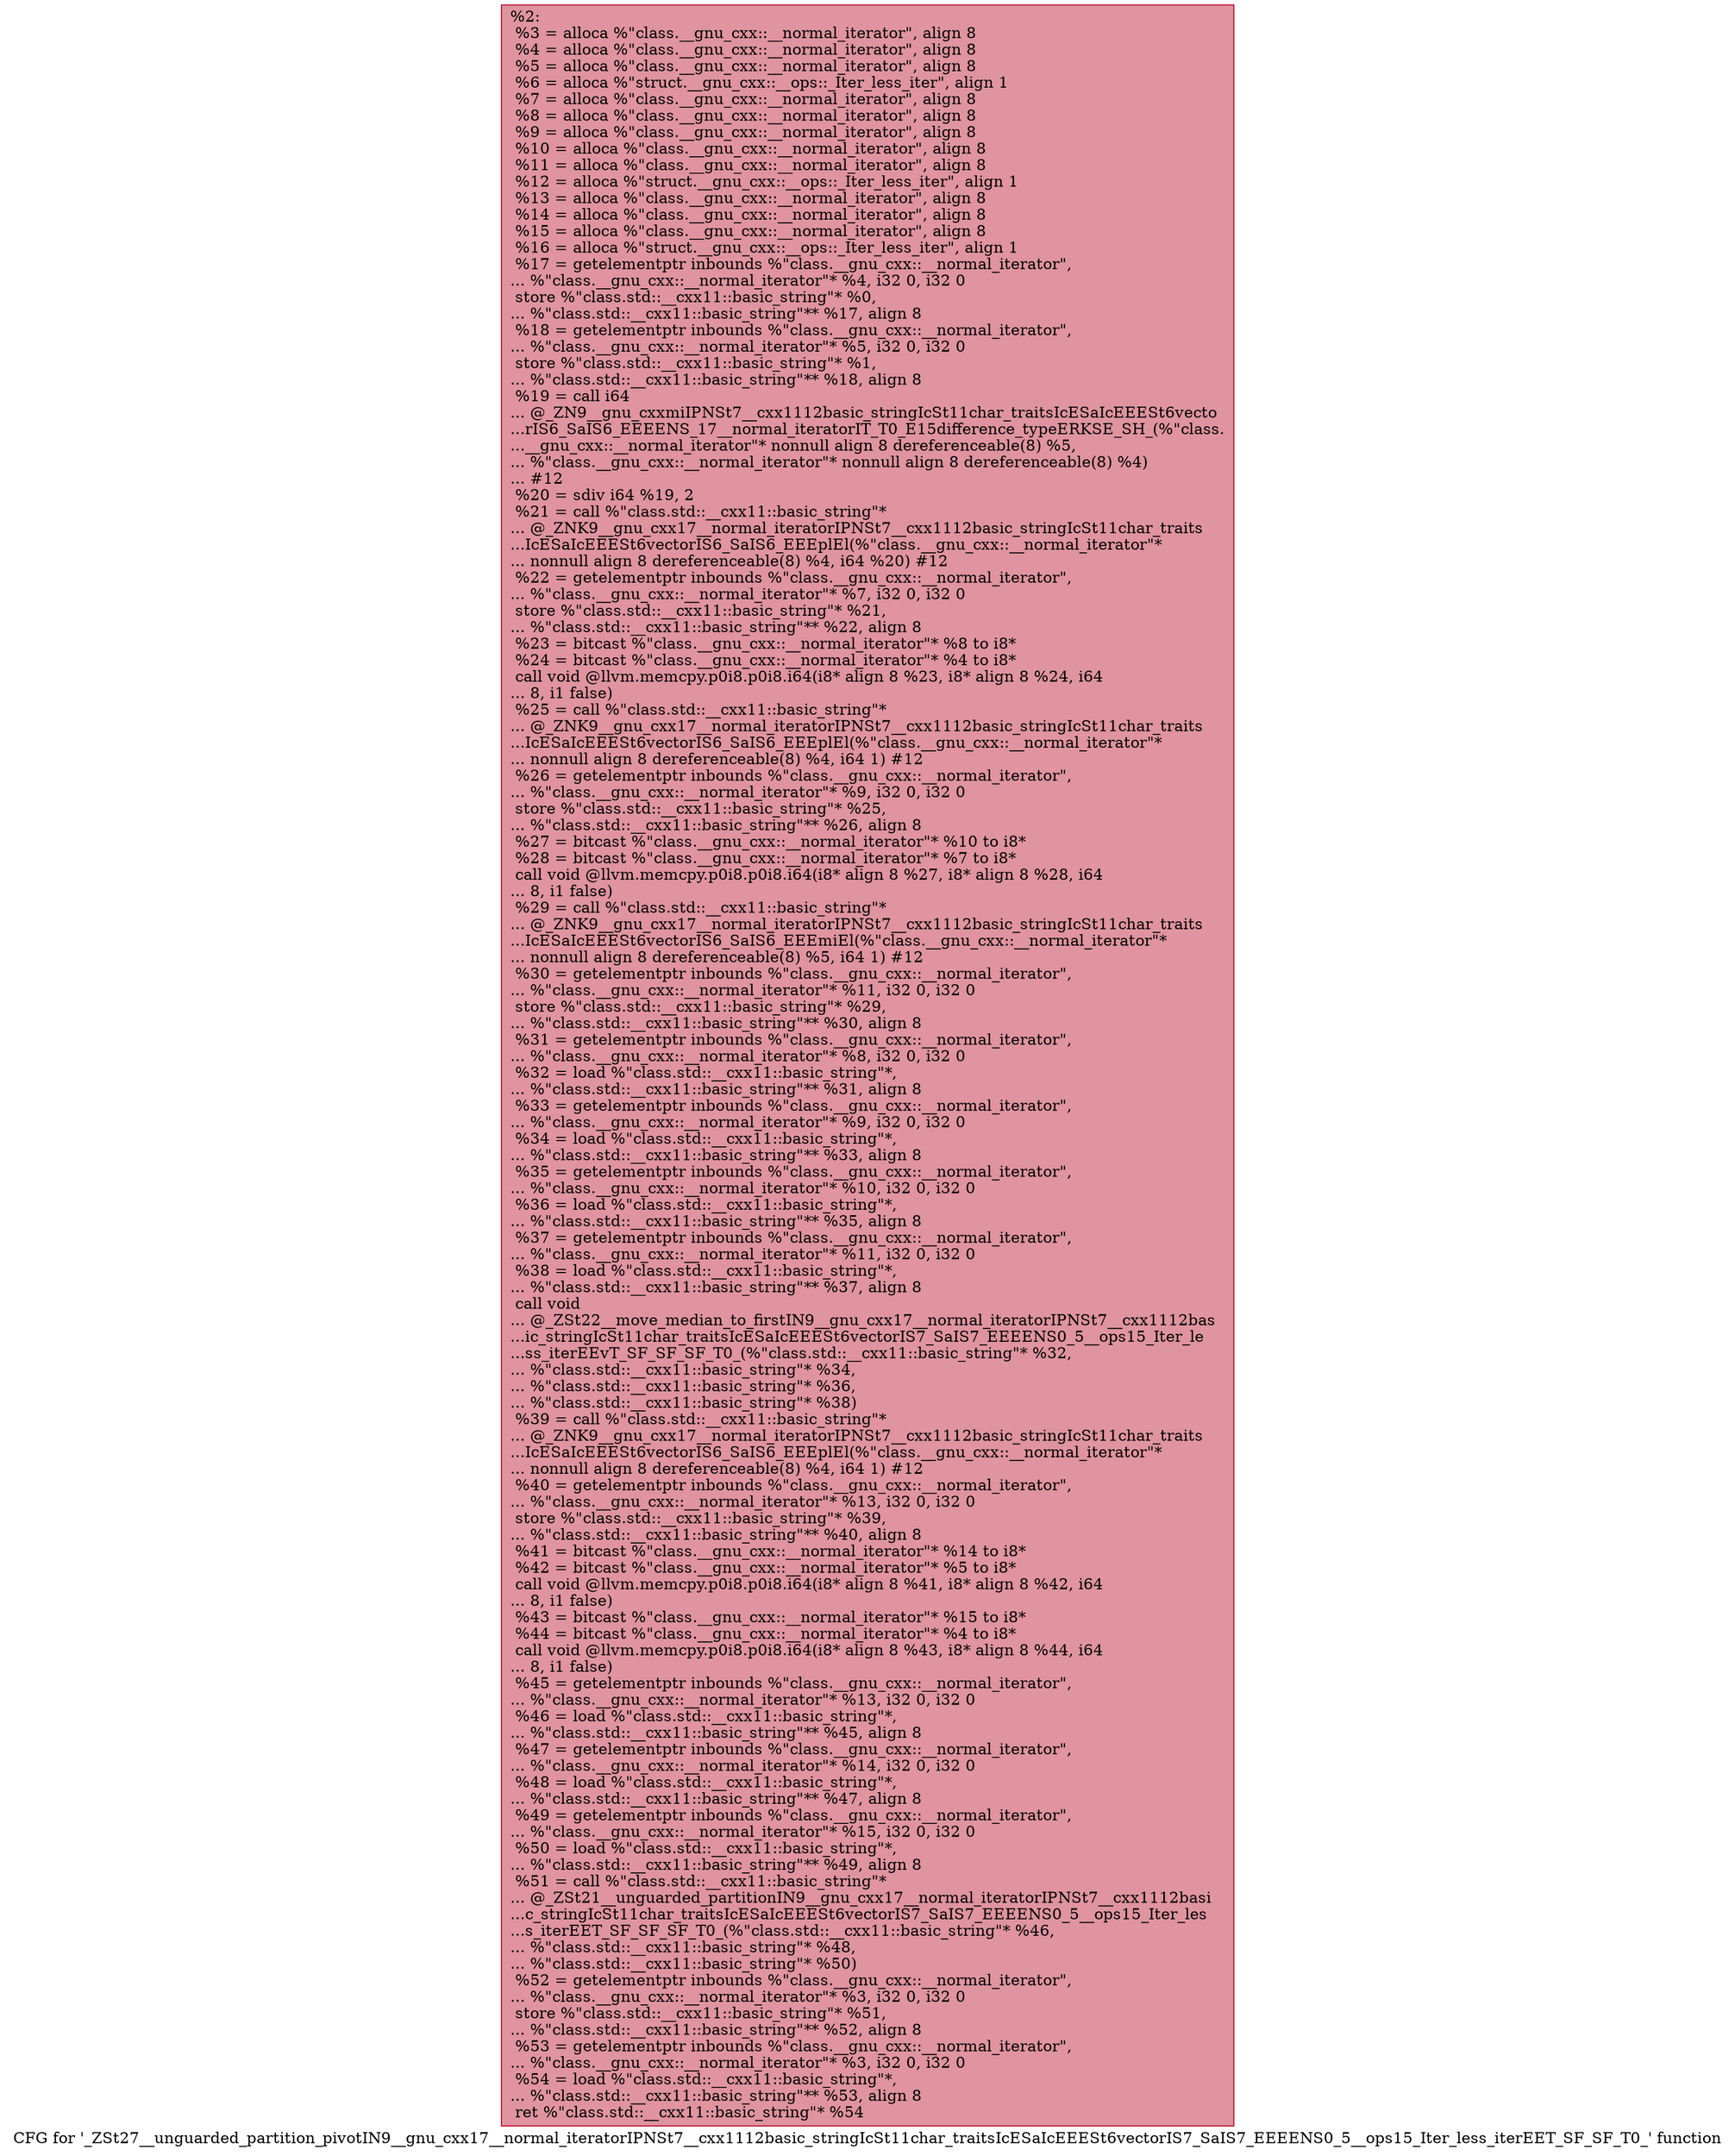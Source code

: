 digraph "CFG for '_ZSt27__unguarded_partition_pivotIN9__gnu_cxx17__normal_iteratorIPNSt7__cxx1112basic_stringIcSt11char_traitsIcESaIcEEESt6vectorIS7_SaIS7_EEEENS0_5__ops15_Iter_less_iterEET_SF_SF_T0_' function" {
	label="CFG for '_ZSt27__unguarded_partition_pivotIN9__gnu_cxx17__normal_iteratorIPNSt7__cxx1112basic_stringIcSt11char_traitsIcESaIcEEESt6vectorIS7_SaIS7_EEEENS0_5__ops15_Iter_less_iterEET_SF_SF_T0_' function";

	Node0x55926111ef60 [shape=record,color="#b70d28ff", style=filled, fillcolor="#b70d2870",label="{%2:\l  %3 = alloca %\"class.__gnu_cxx::__normal_iterator\", align 8\l  %4 = alloca %\"class.__gnu_cxx::__normal_iterator\", align 8\l  %5 = alloca %\"class.__gnu_cxx::__normal_iterator\", align 8\l  %6 = alloca %\"struct.__gnu_cxx::__ops::_Iter_less_iter\", align 1\l  %7 = alloca %\"class.__gnu_cxx::__normal_iterator\", align 8\l  %8 = alloca %\"class.__gnu_cxx::__normal_iterator\", align 8\l  %9 = alloca %\"class.__gnu_cxx::__normal_iterator\", align 8\l  %10 = alloca %\"class.__gnu_cxx::__normal_iterator\", align 8\l  %11 = alloca %\"class.__gnu_cxx::__normal_iterator\", align 8\l  %12 = alloca %\"struct.__gnu_cxx::__ops::_Iter_less_iter\", align 1\l  %13 = alloca %\"class.__gnu_cxx::__normal_iterator\", align 8\l  %14 = alloca %\"class.__gnu_cxx::__normal_iterator\", align 8\l  %15 = alloca %\"class.__gnu_cxx::__normal_iterator\", align 8\l  %16 = alloca %\"struct.__gnu_cxx::__ops::_Iter_less_iter\", align 1\l  %17 = getelementptr inbounds %\"class.__gnu_cxx::__normal_iterator\",\l... %\"class.__gnu_cxx::__normal_iterator\"* %4, i32 0, i32 0\l  store %\"class.std::__cxx11::basic_string\"* %0,\l... %\"class.std::__cxx11::basic_string\"** %17, align 8\l  %18 = getelementptr inbounds %\"class.__gnu_cxx::__normal_iterator\",\l... %\"class.__gnu_cxx::__normal_iterator\"* %5, i32 0, i32 0\l  store %\"class.std::__cxx11::basic_string\"* %1,\l... %\"class.std::__cxx11::basic_string\"** %18, align 8\l  %19 = call i64\l... @_ZN9__gnu_cxxmiIPNSt7__cxx1112basic_stringIcSt11char_traitsIcESaIcEEESt6vecto\l...rIS6_SaIS6_EEEENS_17__normal_iteratorIT_T0_E15difference_typeERKSE_SH_(%\"class.\l...__gnu_cxx::__normal_iterator\"* nonnull align 8 dereferenceable(8) %5,\l... %\"class.__gnu_cxx::__normal_iterator\"* nonnull align 8 dereferenceable(8) %4)\l... #12\l  %20 = sdiv i64 %19, 2\l  %21 = call %\"class.std::__cxx11::basic_string\"*\l... @_ZNK9__gnu_cxx17__normal_iteratorIPNSt7__cxx1112basic_stringIcSt11char_traits\l...IcESaIcEEESt6vectorIS6_SaIS6_EEEplEl(%\"class.__gnu_cxx::__normal_iterator\"*\l... nonnull align 8 dereferenceable(8) %4, i64 %20) #12\l  %22 = getelementptr inbounds %\"class.__gnu_cxx::__normal_iterator\",\l... %\"class.__gnu_cxx::__normal_iterator\"* %7, i32 0, i32 0\l  store %\"class.std::__cxx11::basic_string\"* %21,\l... %\"class.std::__cxx11::basic_string\"** %22, align 8\l  %23 = bitcast %\"class.__gnu_cxx::__normal_iterator\"* %8 to i8*\l  %24 = bitcast %\"class.__gnu_cxx::__normal_iterator\"* %4 to i8*\l  call void @llvm.memcpy.p0i8.p0i8.i64(i8* align 8 %23, i8* align 8 %24, i64\l... 8, i1 false)\l  %25 = call %\"class.std::__cxx11::basic_string\"*\l... @_ZNK9__gnu_cxx17__normal_iteratorIPNSt7__cxx1112basic_stringIcSt11char_traits\l...IcESaIcEEESt6vectorIS6_SaIS6_EEEplEl(%\"class.__gnu_cxx::__normal_iterator\"*\l... nonnull align 8 dereferenceable(8) %4, i64 1) #12\l  %26 = getelementptr inbounds %\"class.__gnu_cxx::__normal_iterator\",\l... %\"class.__gnu_cxx::__normal_iterator\"* %9, i32 0, i32 0\l  store %\"class.std::__cxx11::basic_string\"* %25,\l... %\"class.std::__cxx11::basic_string\"** %26, align 8\l  %27 = bitcast %\"class.__gnu_cxx::__normal_iterator\"* %10 to i8*\l  %28 = bitcast %\"class.__gnu_cxx::__normal_iterator\"* %7 to i8*\l  call void @llvm.memcpy.p0i8.p0i8.i64(i8* align 8 %27, i8* align 8 %28, i64\l... 8, i1 false)\l  %29 = call %\"class.std::__cxx11::basic_string\"*\l... @_ZNK9__gnu_cxx17__normal_iteratorIPNSt7__cxx1112basic_stringIcSt11char_traits\l...IcESaIcEEESt6vectorIS6_SaIS6_EEEmiEl(%\"class.__gnu_cxx::__normal_iterator\"*\l... nonnull align 8 dereferenceable(8) %5, i64 1) #12\l  %30 = getelementptr inbounds %\"class.__gnu_cxx::__normal_iterator\",\l... %\"class.__gnu_cxx::__normal_iterator\"* %11, i32 0, i32 0\l  store %\"class.std::__cxx11::basic_string\"* %29,\l... %\"class.std::__cxx11::basic_string\"** %30, align 8\l  %31 = getelementptr inbounds %\"class.__gnu_cxx::__normal_iterator\",\l... %\"class.__gnu_cxx::__normal_iterator\"* %8, i32 0, i32 0\l  %32 = load %\"class.std::__cxx11::basic_string\"*,\l... %\"class.std::__cxx11::basic_string\"** %31, align 8\l  %33 = getelementptr inbounds %\"class.__gnu_cxx::__normal_iterator\",\l... %\"class.__gnu_cxx::__normal_iterator\"* %9, i32 0, i32 0\l  %34 = load %\"class.std::__cxx11::basic_string\"*,\l... %\"class.std::__cxx11::basic_string\"** %33, align 8\l  %35 = getelementptr inbounds %\"class.__gnu_cxx::__normal_iterator\",\l... %\"class.__gnu_cxx::__normal_iterator\"* %10, i32 0, i32 0\l  %36 = load %\"class.std::__cxx11::basic_string\"*,\l... %\"class.std::__cxx11::basic_string\"** %35, align 8\l  %37 = getelementptr inbounds %\"class.__gnu_cxx::__normal_iterator\",\l... %\"class.__gnu_cxx::__normal_iterator\"* %11, i32 0, i32 0\l  %38 = load %\"class.std::__cxx11::basic_string\"*,\l... %\"class.std::__cxx11::basic_string\"** %37, align 8\l  call void\l... @_ZSt22__move_median_to_firstIN9__gnu_cxx17__normal_iteratorIPNSt7__cxx1112bas\l...ic_stringIcSt11char_traitsIcESaIcEEESt6vectorIS7_SaIS7_EEEENS0_5__ops15_Iter_le\l...ss_iterEEvT_SF_SF_SF_T0_(%\"class.std::__cxx11::basic_string\"* %32,\l... %\"class.std::__cxx11::basic_string\"* %34,\l... %\"class.std::__cxx11::basic_string\"* %36,\l... %\"class.std::__cxx11::basic_string\"* %38)\l  %39 = call %\"class.std::__cxx11::basic_string\"*\l... @_ZNK9__gnu_cxx17__normal_iteratorIPNSt7__cxx1112basic_stringIcSt11char_traits\l...IcESaIcEEESt6vectorIS6_SaIS6_EEEplEl(%\"class.__gnu_cxx::__normal_iterator\"*\l... nonnull align 8 dereferenceable(8) %4, i64 1) #12\l  %40 = getelementptr inbounds %\"class.__gnu_cxx::__normal_iterator\",\l... %\"class.__gnu_cxx::__normal_iterator\"* %13, i32 0, i32 0\l  store %\"class.std::__cxx11::basic_string\"* %39,\l... %\"class.std::__cxx11::basic_string\"** %40, align 8\l  %41 = bitcast %\"class.__gnu_cxx::__normal_iterator\"* %14 to i8*\l  %42 = bitcast %\"class.__gnu_cxx::__normal_iterator\"* %5 to i8*\l  call void @llvm.memcpy.p0i8.p0i8.i64(i8* align 8 %41, i8* align 8 %42, i64\l... 8, i1 false)\l  %43 = bitcast %\"class.__gnu_cxx::__normal_iterator\"* %15 to i8*\l  %44 = bitcast %\"class.__gnu_cxx::__normal_iterator\"* %4 to i8*\l  call void @llvm.memcpy.p0i8.p0i8.i64(i8* align 8 %43, i8* align 8 %44, i64\l... 8, i1 false)\l  %45 = getelementptr inbounds %\"class.__gnu_cxx::__normal_iterator\",\l... %\"class.__gnu_cxx::__normal_iterator\"* %13, i32 0, i32 0\l  %46 = load %\"class.std::__cxx11::basic_string\"*,\l... %\"class.std::__cxx11::basic_string\"** %45, align 8\l  %47 = getelementptr inbounds %\"class.__gnu_cxx::__normal_iterator\",\l... %\"class.__gnu_cxx::__normal_iterator\"* %14, i32 0, i32 0\l  %48 = load %\"class.std::__cxx11::basic_string\"*,\l... %\"class.std::__cxx11::basic_string\"** %47, align 8\l  %49 = getelementptr inbounds %\"class.__gnu_cxx::__normal_iterator\",\l... %\"class.__gnu_cxx::__normal_iterator\"* %15, i32 0, i32 0\l  %50 = load %\"class.std::__cxx11::basic_string\"*,\l... %\"class.std::__cxx11::basic_string\"** %49, align 8\l  %51 = call %\"class.std::__cxx11::basic_string\"*\l... @_ZSt21__unguarded_partitionIN9__gnu_cxx17__normal_iteratorIPNSt7__cxx1112basi\l...c_stringIcSt11char_traitsIcESaIcEEESt6vectorIS7_SaIS7_EEEENS0_5__ops15_Iter_les\l...s_iterEET_SF_SF_SF_T0_(%\"class.std::__cxx11::basic_string\"* %46,\l... %\"class.std::__cxx11::basic_string\"* %48,\l... %\"class.std::__cxx11::basic_string\"* %50)\l  %52 = getelementptr inbounds %\"class.__gnu_cxx::__normal_iterator\",\l... %\"class.__gnu_cxx::__normal_iterator\"* %3, i32 0, i32 0\l  store %\"class.std::__cxx11::basic_string\"* %51,\l... %\"class.std::__cxx11::basic_string\"** %52, align 8\l  %53 = getelementptr inbounds %\"class.__gnu_cxx::__normal_iterator\",\l... %\"class.__gnu_cxx::__normal_iterator\"* %3, i32 0, i32 0\l  %54 = load %\"class.std::__cxx11::basic_string\"*,\l... %\"class.std::__cxx11::basic_string\"** %53, align 8\l  ret %\"class.std::__cxx11::basic_string\"* %54\l}"];
}
